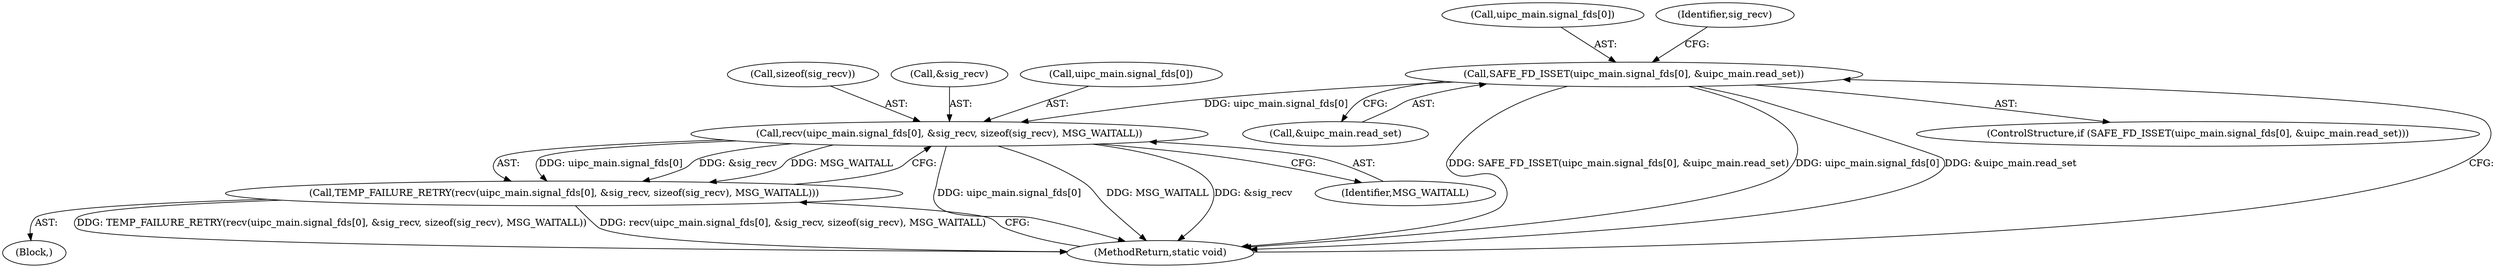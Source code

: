 digraph "0_Android_472271b153c5dc53c28beac55480a8d8434b2d5c_73@array" {
"1000104" [label="(Call,SAFE_FD_ISSET(uipc_main.signal_fds[0], &uipc_main.read_set))"];
"1000120" [label="(Call,recv(uipc_main.signal_fds[0], &sig_recv, sizeof(sig_recv), MSG_WAITALL))"];
"1000119" [label="(Call,TEMP_FAILURE_RETRY(recv(uipc_main.signal_fds[0], &sig_recv, sizeof(sig_recv), MSG_WAITALL)))"];
"1000110" [label="(Call,&uipc_main.read_set)"];
"1000128" [label="(Call,sizeof(sig_recv))"];
"1000131" [label="(MethodReturn,static void)"];
"1000104" [label="(Call,SAFE_FD_ISSET(uipc_main.signal_fds[0], &uipc_main.read_set))"];
"1000114" [label="(Block,)"];
"1000130" [label="(Identifier,MSG_WAITALL)"];
"1000105" [label="(Call,uipc_main.signal_fds[0])"];
"1000126" [label="(Call,&sig_recv)"];
"1000121" [label="(Call,uipc_main.signal_fds[0])"];
"1000117" [label="(Identifier,sig_recv)"];
"1000119" [label="(Call,TEMP_FAILURE_RETRY(recv(uipc_main.signal_fds[0], &sig_recv, sizeof(sig_recv), MSG_WAITALL)))"];
"1000103" [label="(ControlStructure,if (SAFE_FD_ISSET(uipc_main.signal_fds[0], &uipc_main.read_set)))"];
"1000120" [label="(Call,recv(uipc_main.signal_fds[0], &sig_recv, sizeof(sig_recv), MSG_WAITALL))"];
"1000104" -> "1000103"  [label="AST: "];
"1000104" -> "1000110"  [label="CFG: "];
"1000105" -> "1000104"  [label="AST: "];
"1000110" -> "1000104"  [label="AST: "];
"1000117" -> "1000104"  [label="CFG: "];
"1000131" -> "1000104"  [label="CFG: "];
"1000104" -> "1000131"  [label="DDG: SAFE_FD_ISSET(uipc_main.signal_fds[0], &uipc_main.read_set)"];
"1000104" -> "1000131"  [label="DDG: uipc_main.signal_fds[0]"];
"1000104" -> "1000131"  [label="DDG: &uipc_main.read_set"];
"1000104" -> "1000120"  [label="DDG: uipc_main.signal_fds[0]"];
"1000120" -> "1000119"  [label="AST: "];
"1000120" -> "1000130"  [label="CFG: "];
"1000121" -> "1000120"  [label="AST: "];
"1000126" -> "1000120"  [label="AST: "];
"1000128" -> "1000120"  [label="AST: "];
"1000130" -> "1000120"  [label="AST: "];
"1000119" -> "1000120"  [label="CFG: "];
"1000120" -> "1000131"  [label="DDG: uipc_main.signal_fds[0]"];
"1000120" -> "1000131"  [label="DDG: MSG_WAITALL"];
"1000120" -> "1000131"  [label="DDG: &sig_recv"];
"1000120" -> "1000119"  [label="DDG: uipc_main.signal_fds[0]"];
"1000120" -> "1000119"  [label="DDG: &sig_recv"];
"1000120" -> "1000119"  [label="DDG: MSG_WAITALL"];
"1000119" -> "1000114"  [label="AST: "];
"1000131" -> "1000119"  [label="CFG: "];
"1000119" -> "1000131"  [label="DDG: TEMP_FAILURE_RETRY(recv(uipc_main.signal_fds[0], &sig_recv, sizeof(sig_recv), MSG_WAITALL))"];
"1000119" -> "1000131"  [label="DDG: recv(uipc_main.signal_fds[0], &sig_recv, sizeof(sig_recv), MSG_WAITALL)"];
}
